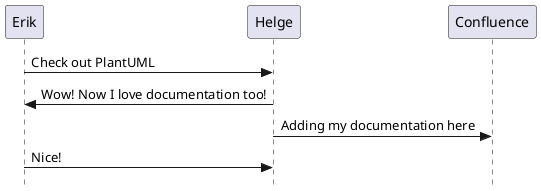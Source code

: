 @startuml PlantUML demo
skinparam Style strictuml
Erik -> Helge : Check out PlantUML
Helge -> Erik : Wow! Now I love documentation too!
Helge -> Confluence : Adding my documentation here
Erik -> Helge: Nice!
@enduml